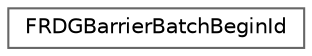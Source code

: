 digraph "Graphical Class Hierarchy"
{
 // INTERACTIVE_SVG=YES
 // LATEX_PDF_SIZE
  bgcolor="transparent";
  edge [fontname=Helvetica,fontsize=10,labelfontname=Helvetica,labelfontsize=10];
  node [fontname=Helvetica,fontsize=10,shape=box,height=0.2,width=0.4];
  rankdir="LR";
  Node0 [id="Node000000",label="FRDGBarrierBatchBeginId",height=0.2,width=0.4,color="grey40", fillcolor="white", style="filled",URL="$de/d2e/structFRDGBarrierBatchBeginId.html",tooltip=" "];
}
